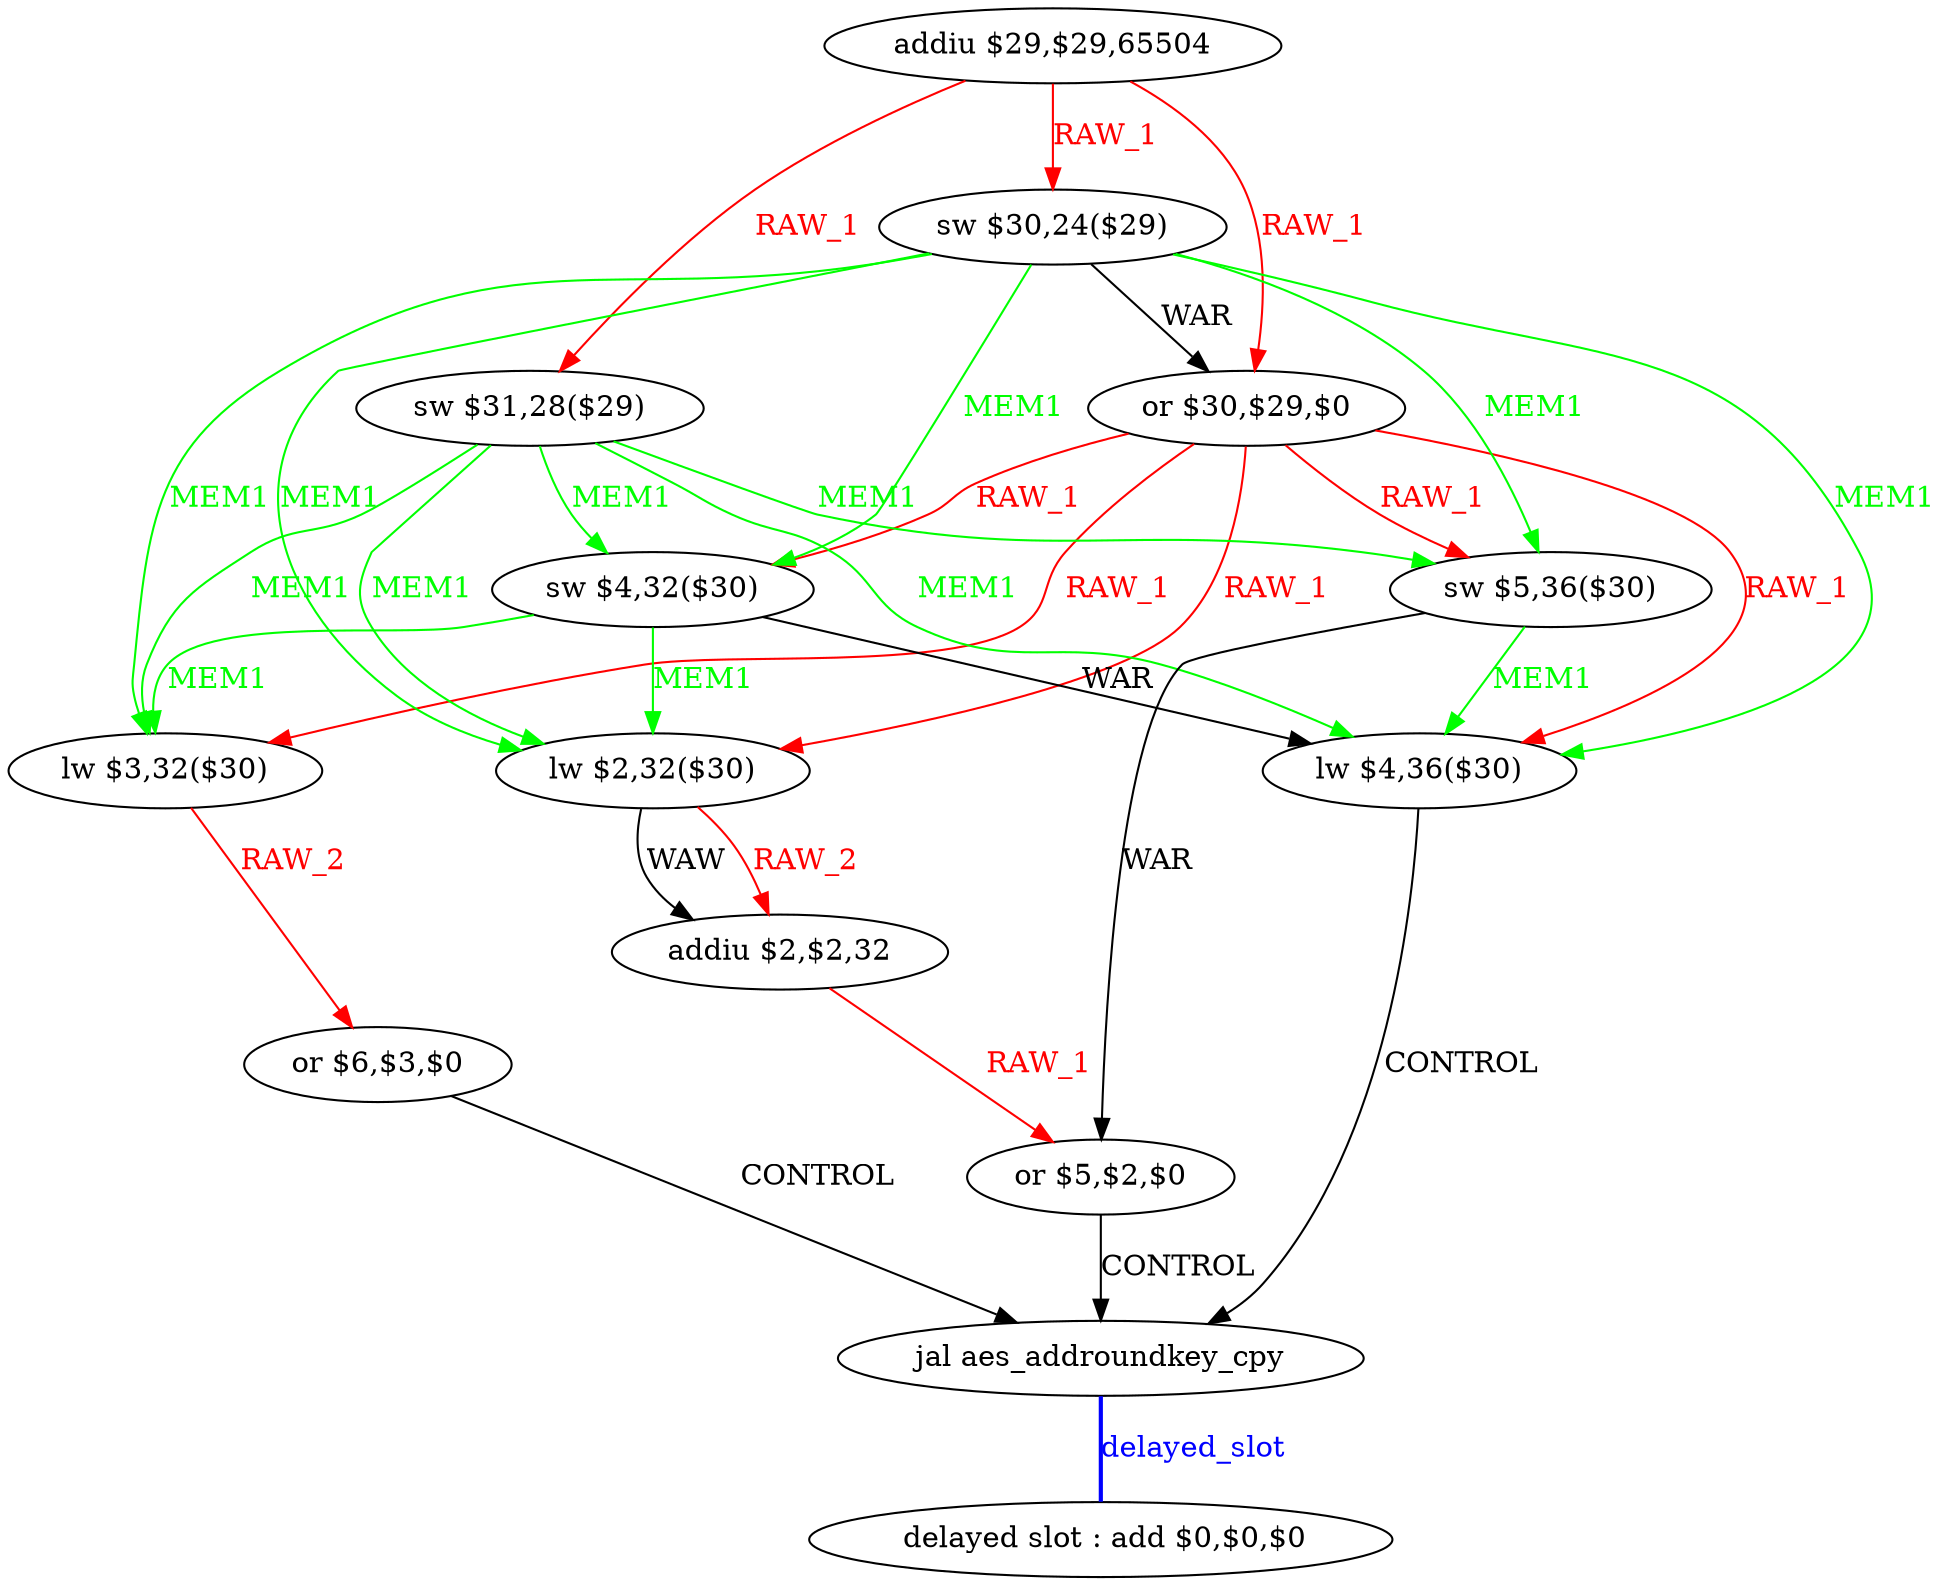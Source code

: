 digraph G1 {
node [shape = ellipse];
i13 [label = " delayed slot : add $0,$0,$0"] ;
i12 ->  i13 [style = bold, dir= none, fontcolor = blue, color = blue, label= "delayed_slot"];
i12 [label = "jal aes_addroundkey_cpy"] ;
i0 [label = "addiu $29,$29,65504"] ;
i0 ->  i3 [color = red, fontcolor = red, label= "RAW_1"];
i0 ->  i2 [color = red, fontcolor = red, label= "RAW_1"];
i0 ->  i1 [color = red, fontcolor = red, label= "RAW_1"];
i3 [label = "or $30,$29,$0"] ;
i3 ->  i9 [color = red, fontcolor = red, label= "RAW_1"];
i3 ->  i8 [color = red, fontcolor = red, label= "RAW_1"];
i3 ->  i6 [color = red, fontcolor = red, label= "RAW_1"];
i3 ->  i5 [color = red, fontcolor = red, label= "RAW_1"];
i3 ->  i4 [color = red, fontcolor = red, label= "RAW_1"];
i9 [label = "lw $4,36($30)"] ;
i9 ->  i12 [label= "CONTROL"];
i8 [label = "lw $3,32($30)"] ;
i8 ->  i11 [color = red, fontcolor = red, label= "RAW_2"];
i11 [label = "or $6,$3,$0"] ;
i11 ->  i12 [label= "CONTROL"];
i6 [label = "lw $2,32($30)"] ;
i6 ->  i7 [color = red, fontcolor = red, label= "RAW_2"];
i6 ->  i7 [label= "WAW"];
i7 [label = "addiu $2,$2,32"] ;
i7 ->  i10 [color = red, fontcolor = red, label= "RAW_1"];
i10 [label = "or $5,$2,$0"] ;
i10 ->  i12 [label= "CONTROL"];
i5 [label = "sw $5,36($30)"] ;
i5 ->  i10 [label= "WAR"];
i5 ->  i9 [color = green, fontcolor = green, label= "MEM1"];
i4 [label = "sw $4,32($30)"] ;
i4 ->  i9 [label= "WAR"];
i4 ->  i8 [color = green, fontcolor = green, label= "MEM1"];
i4 ->  i6 [color = green, fontcolor = green, label= "MEM1"];
i2 [label = "sw $30,24($29)"] ;
i2 ->  i9 [color = green, fontcolor = green, label= "MEM1"];
i2 ->  i8 [color = green, fontcolor = green, label= "MEM1"];
i2 ->  i6 [color = green, fontcolor = green, label= "MEM1"];
i2 ->  i5 [color = green, fontcolor = green, label= "MEM1"];
i2 ->  i4 [color = green, fontcolor = green, label= "MEM1"];
i2 ->  i3 [label= "WAR"];
i1 [label = "sw $31,28($29)"] ;
i1 ->  i9 [color = green, fontcolor = green, label= "MEM1"];
i1 ->  i8 [color = green, fontcolor = green, label= "MEM1"];
i1 ->  i6 [color = green, fontcolor = green, label= "MEM1"];
i1 ->  i5 [color = green, fontcolor = green, label= "MEM1"];
i1 ->  i4 [color = green, fontcolor = green, label= "MEM1"];
}
